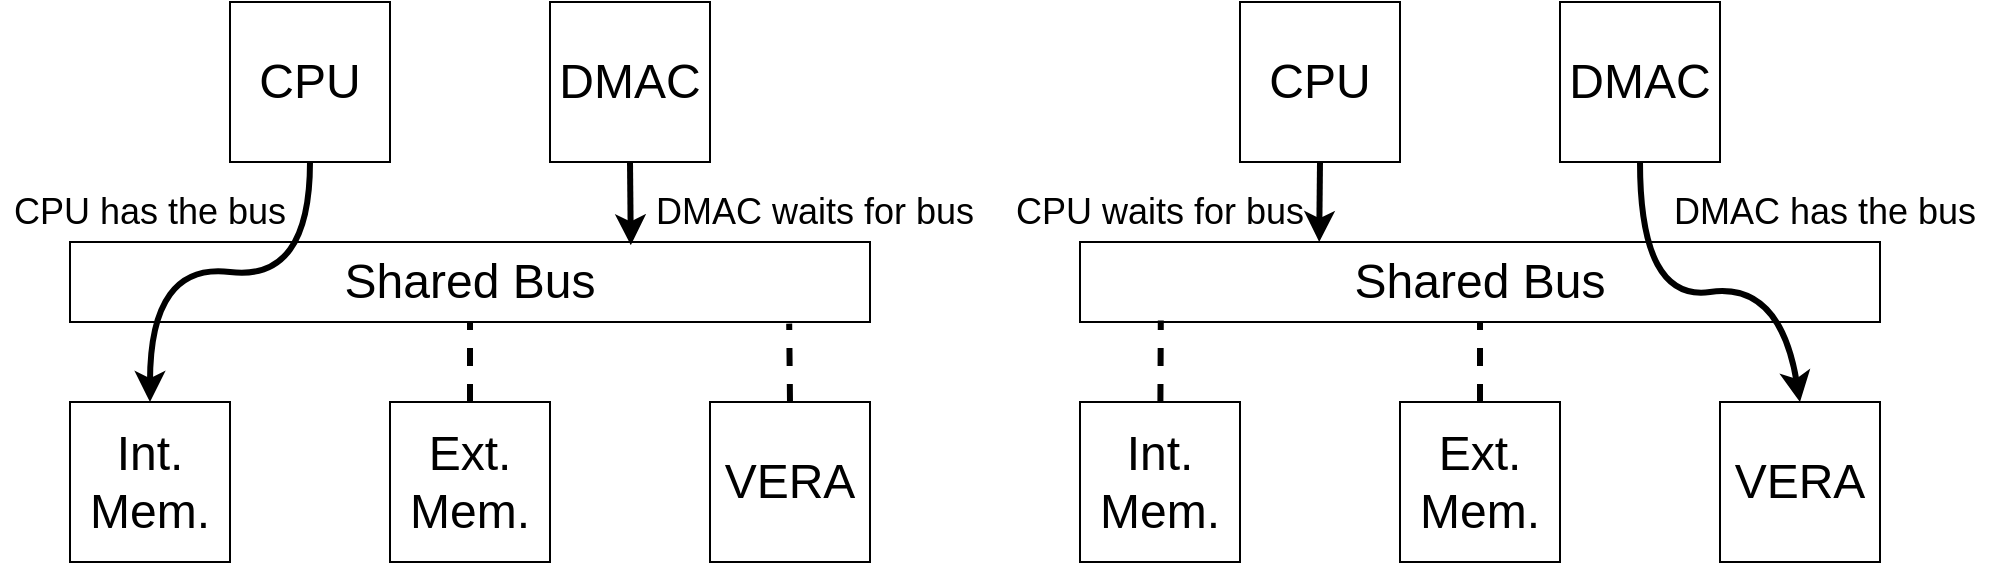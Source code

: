 <mxfile version="19.0.3" type="device"><diagram id="oFguRtTMN6zvPRyHH3k3" name="Page-1"><mxGraphModel dx="1221" dy="754" grid="1" gridSize="10" guides="1" tooltips="1" connect="1" arrows="1" fold="1" page="1" pageScale="1" pageWidth="850" pageHeight="1100" math="0" shadow="0"><root><mxCell id="0"/><mxCell id="1" parent="0"/><mxCell id="PCnkAzuv6J_HLfLbpsVZ-1" value="CPU" style="whiteSpace=wrap;html=1;aspect=fixed;fontSize=24;" vertex="1" parent="1"><mxGeometry x="160" y="80" width="80" height="80" as="geometry"/></mxCell><mxCell id="PCnkAzuv6J_HLfLbpsVZ-2" value="DMAC" style="whiteSpace=wrap;html=1;aspect=fixed;fontSize=24;" vertex="1" parent="1"><mxGeometry x="320" y="80" width="80" height="80" as="geometry"/></mxCell><mxCell id="PCnkAzuv6J_HLfLbpsVZ-3" value="Int.&lt;br&gt;Mem." style="whiteSpace=wrap;html=1;aspect=fixed;fontSize=24;" vertex="1" parent="1"><mxGeometry x="80" y="280" width="80" height="80" as="geometry"/></mxCell><mxCell id="PCnkAzuv6J_HLfLbpsVZ-4" value="Ext.&lt;br&gt;Mem." style="whiteSpace=wrap;html=1;aspect=fixed;fontSize=24;" vertex="1" parent="1"><mxGeometry x="240" y="280" width="80" height="80" as="geometry"/></mxCell><mxCell id="PCnkAzuv6J_HLfLbpsVZ-5" value="VERA" style="whiteSpace=wrap;html=1;aspect=fixed;fontSize=24;" vertex="1" parent="1"><mxGeometry x="400" y="280" width="80" height="80" as="geometry"/></mxCell><mxCell id="PCnkAzuv6J_HLfLbpsVZ-25" value="Shared Bus" style="rounded=0;whiteSpace=wrap;html=1;fontSize=24;" vertex="1" parent="1"><mxGeometry x="80" y="200" width="400" height="40" as="geometry"/></mxCell><mxCell id="PCnkAzuv6J_HLfLbpsVZ-26" value="" style="curved=1;endArrow=classic;html=1;rounded=0;exitX=0.5;exitY=1;exitDx=0;exitDy=0;strokeWidth=3;" edge="1" parent="1" source="PCnkAzuv6J_HLfLbpsVZ-1"><mxGeometry width="50" height="50" relative="1" as="geometry"><mxPoint x="180" y="510" as="sourcePoint"/><mxPoint x="120" y="280" as="targetPoint"/><Array as="points"><mxPoint x="200" y="220"/><mxPoint x="120" y="210"/></Array></mxGeometry></mxCell><mxCell id="PCnkAzuv6J_HLfLbpsVZ-27" value="" style="endArrow=classic;html=1;rounded=0;fontSize=24;strokeWidth=3;exitX=0.5;exitY=1;exitDx=0;exitDy=0;entryX=0.701;entryY=0.04;entryDx=0;entryDy=0;entryPerimeter=0;" edge="1" parent="1" source="PCnkAzuv6J_HLfLbpsVZ-2" target="PCnkAzuv6J_HLfLbpsVZ-25"><mxGeometry width="50" height="50" relative="1" as="geometry"><mxPoint x="570" y="170" as="sourcePoint"/><mxPoint x="620" y="120" as="targetPoint"/></mxGeometry></mxCell><mxCell id="PCnkAzuv6J_HLfLbpsVZ-28" value="CPU has the bus" style="text;html=1;strokeColor=none;fillColor=none;align=center;verticalAlign=middle;whiteSpace=wrap;rounded=0;fontSize=18;" vertex="1" parent="1"><mxGeometry x="45" y="170" width="150" height="30" as="geometry"/></mxCell><mxCell id="PCnkAzuv6J_HLfLbpsVZ-29" value="DMAC waits for bus" style="text;html=1;strokeColor=none;fillColor=none;align=center;verticalAlign=middle;whiteSpace=wrap;rounded=0;fontSize=18;" vertex="1" parent="1"><mxGeometry x="365" y="170" width="175" height="30" as="geometry"/></mxCell><mxCell id="PCnkAzuv6J_HLfLbpsVZ-30" value="CPU" style="whiteSpace=wrap;html=1;aspect=fixed;fontSize=24;" vertex="1" parent="1"><mxGeometry x="665" y="80" width="80" height="80" as="geometry"/></mxCell><mxCell id="PCnkAzuv6J_HLfLbpsVZ-31" value="DMAC" style="whiteSpace=wrap;html=1;aspect=fixed;fontSize=24;" vertex="1" parent="1"><mxGeometry x="825" y="80" width="80" height="80" as="geometry"/></mxCell><mxCell id="PCnkAzuv6J_HLfLbpsVZ-32" value="Int.&lt;br&gt;Mem." style="whiteSpace=wrap;html=1;aspect=fixed;fontSize=24;" vertex="1" parent="1"><mxGeometry x="585" y="280" width="80" height="80" as="geometry"/></mxCell><mxCell id="PCnkAzuv6J_HLfLbpsVZ-33" value="Ext.&lt;br&gt;Mem." style="whiteSpace=wrap;html=1;aspect=fixed;fontSize=24;" vertex="1" parent="1"><mxGeometry x="745" y="280" width="80" height="80" as="geometry"/></mxCell><mxCell id="PCnkAzuv6J_HLfLbpsVZ-34" value="VERA" style="whiteSpace=wrap;html=1;aspect=fixed;fontSize=24;" vertex="1" parent="1"><mxGeometry x="905" y="280" width="80" height="80" as="geometry"/></mxCell><mxCell id="PCnkAzuv6J_HLfLbpsVZ-35" value="Shared Bus" style="rounded=0;whiteSpace=wrap;html=1;fontSize=24;" vertex="1" parent="1"><mxGeometry x="585" y="200" width="400" height="40" as="geometry"/></mxCell><mxCell id="PCnkAzuv6J_HLfLbpsVZ-36" value="" style="curved=1;endArrow=classic;html=1;rounded=0;exitX=0.5;exitY=1;exitDx=0;exitDy=0;strokeWidth=3;entryX=0.5;entryY=0;entryDx=0;entryDy=0;" edge="1" parent="1" source="PCnkAzuv6J_HLfLbpsVZ-31" target="PCnkAzuv6J_HLfLbpsVZ-34"><mxGeometry width="50" height="50" relative="1" as="geometry"><mxPoint x="685" y="510" as="sourcePoint"/><mxPoint x="625" y="280" as="targetPoint"/><Array as="points"><mxPoint x="865" y="230"/><mxPoint x="935" y="220"/></Array></mxGeometry></mxCell><mxCell id="PCnkAzuv6J_HLfLbpsVZ-37" value="" style="endArrow=classic;html=1;rounded=0;fontSize=24;strokeWidth=3;exitX=0.5;exitY=1;exitDx=0;exitDy=0;entryX=0.299;entryY=0;entryDx=0;entryDy=0;entryPerimeter=0;" edge="1" parent="1" source="PCnkAzuv6J_HLfLbpsVZ-30" target="PCnkAzuv6J_HLfLbpsVZ-35"><mxGeometry width="50" height="50" relative="1" as="geometry"><mxPoint x="1075" y="170" as="sourcePoint"/><mxPoint x="1125" y="120" as="targetPoint"/></mxGeometry></mxCell><mxCell id="PCnkAzuv6J_HLfLbpsVZ-38" value="CPU waits for bus" style="text;html=1;strokeColor=none;fillColor=none;align=center;verticalAlign=middle;whiteSpace=wrap;rounded=0;fontSize=18;" vertex="1" parent="1"><mxGeometry x="550" y="170" width="150" height="30" as="geometry"/></mxCell><mxCell id="PCnkAzuv6J_HLfLbpsVZ-39" value="DMAC has the bus" style="text;html=1;strokeColor=none;fillColor=none;align=center;verticalAlign=middle;whiteSpace=wrap;rounded=0;fontSize=18;" vertex="1" parent="1"><mxGeometry x="870" y="170" width="175" height="30" as="geometry"/></mxCell><mxCell id="PCnkAzuv6J_HLfLbpsVZ-40" value="" style="endArrow=none;dashed=1;html=1;rounded=0;fontSize=18;strokeWidth=3;entryX=0.101;entryY=0.98;entryDx=0;entryDy=0;entryPerimeter=0;" edge="1" parent="1" source="PCnkAzuv6J_HLfLbpsVZ-32" target="PCnkAzuv6J_HLfLbpsVZ-35"><mxGeometry width="50" height="50" relative="1" as="geometry"><mxPoint x="515" y="310" as="sourcePoint"/><mxPoint x="565" y="260" as="targetPoint"/></mxGeometry></mxCell><mxCell id="PCnkAzuv6J_HLfLbpsVZ-41" value="" style="endArrow=none;dashed=1;html=1;rounded=0;fontSize=18;strokeWidth=3;exitX=0.5;exitY=0;exitDx=0;exitDy=0;entryX=0.5;entryY=1;entryDx=0;entryDy=0;" edge="1" parent="1" source="PCnkAzuv6J_HLfLbpsVZ-33" target="PCnkAzuv6J_HLfLbpsVZ-35"><mxGeometry width="50" height="50" relative="1" as="geometry"><mxPoint x="975" y="80" as="sourcePoint"/><mxPoint x="1025" y="30" as="targetPoint"/></mxGeometry></mxCell><mxCell id="PCnkAzuv6J_HLfLbpsVZ-53" value="" style="endArrow=none;dashed=1;html=1;rounded=0;fontSize=18;strokeWidth=3;entryX=0.899;entryY=1.02;entryDx=0;entryDy=0;entryPerimeter=0;exitX=0.5;exitY=0;exitDx=0;exitDy=0;" edge="1" parent="1" source="PCnkAzuv6J_HLfLbpsVZ-5" target="PCnkAzuv6J_HLfLbpsVZ-25"><mxGeometry width="50" height="50" relative="1" as="geometry"><mxPoint x="470" y="400" as="sourcePoint"/><mxPoint x="520" y="350" as="targetPoint"/></mxGeometry></mxCell><mxCell id="PCnkAzuv6J_HLfLbpsVZ-54" value="" style="endArrow=none;dashed=1;html=1;rounded=0;fontSize=18;strokeWidth=3;exitX=0.5;exitY=0;exitDx=0;exitDy=0;entryX=0.5;entryY=1;entryDx=0;entryDy=0;" edge="1" parent="1" source="PCnkAzuv6J_HLfLbpsVZ-4" target="PCnkAzuv6J_HLfLbpsVZ-25"><mxGeometry width="50" height="50" relative="1" as="geometry"><mxPoint x="470" y="400" as="sourcePoint"/><mxPoint x="520" y="350" as="targetPoint"/></mxGeometry></mxCell></root></mxGraphModel></diagram></mxfile>